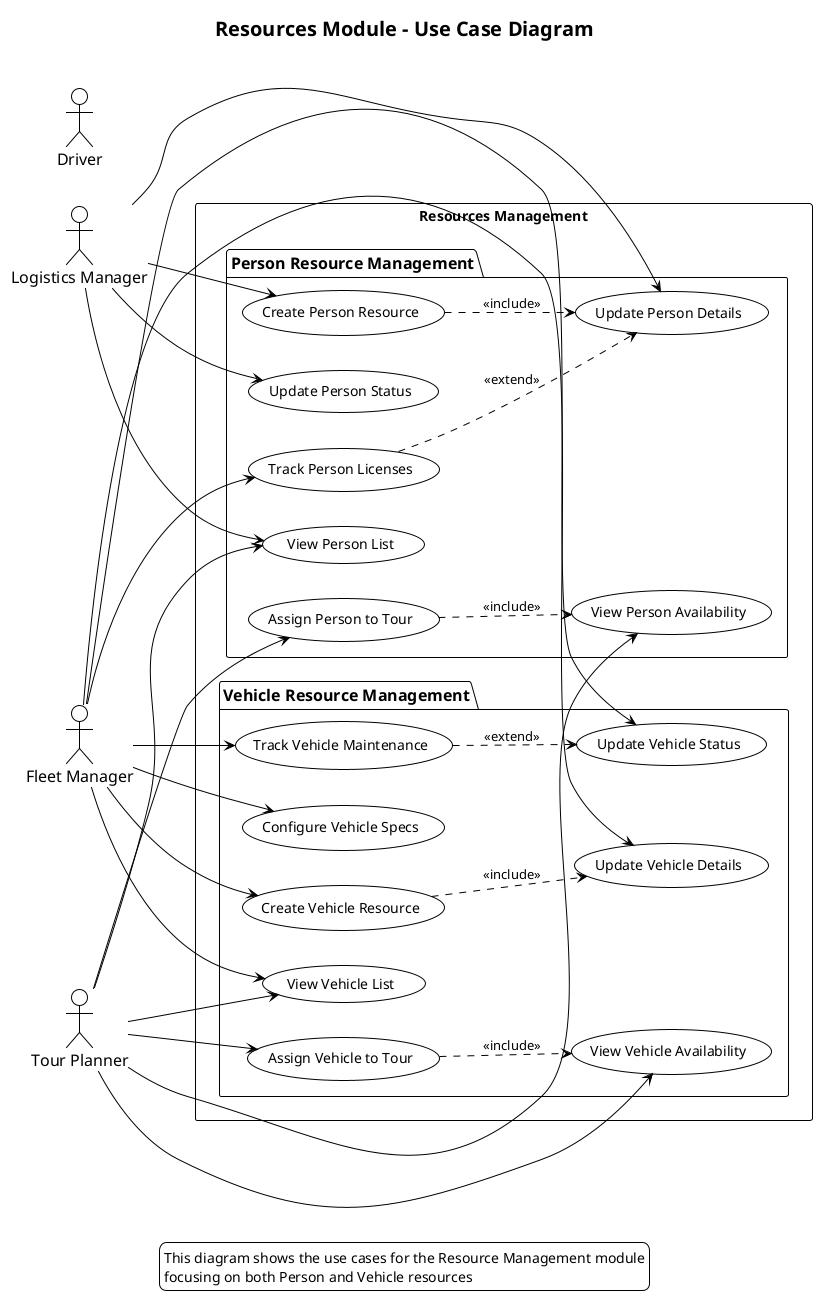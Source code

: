 @startuml Resources Use Case Diagram
!theme plain
skinparam pageFormat A4
skinparam pageOrientation portrait
skinparam usecaseFontSize 14
skinparam actorFontSize 16
skinparam packageFontSize 16
skinparam titleFontSize 20
skinparam legendFontSize 14

title Resources Module - Use Case Diagram

left to right direction

actor "Logistics Manager" as Manager
actor "Driver" as Driver
actor "Fleet Manager" as FleetManager
actor "Tour Planner" as Planner

rectangle "Resources Management" {
  package "Person Resource Management" {
    usecase "Create Person Resource" as CreatePerson
    usecase "Update Person Details" as UpdatePerson
    usecase "View Person List" as ViewPersons
    usecase "Update Person Status" as UpdatePersonStatus
    usecase "Assign Person to Tour" as AssignPerson
    usecase "Track Person Licenses" as TrackLicenses
    usecase "View Person Availability" as ViewPersonAvailability
  }

  package "Vehicle Resource Management" {
    usecase "Create Vehicle Resource" as CreateVehicle
    usecase "Update Vehicle Details" as UpdateVehicle
    usecase "View Vehicle List" as ViewVehicles
    usecase "Update Vehicle Status" as UpdateVehicleStatus
    usecase "Assign Vehicle to Tour" as AssignVehicle
    usecase "Track Vehicle Maintenance" as TrackMaintenance
    usecase "View Vehicle Availability" as ViewVehicleAvailability
    usecase "Configure Vehicle Specs" as ConfigureSpecs
  }
}

' Person Resource relationships
Manager --> CreatePerson
Manager --> UpdatePerson
Manager --> ViewPersons
Manager --> UpdatePersonStatus
Planner --> ViewPersons
Planner --> ViewPersonAvailability
Planner --> AssignPerson
FleetManager --> TrackLicenses

' Vehicle Resource relationships
FleetManager --> CreateVehicle
FleetManager --> UpdateVehicle
FleetManager --> ViewVehicles
FleetManager --> UpdateVehicleStatus
FleetManager --> TrackMaintenance
FleetManager --> ConfigureSpecs
Planner --> ViewVehicles
Planner --> ViewVehicleAvailability
Planner --> AssignVehicle

' Relationships between use cases
CreatePerson ..> UpdatePerson : <<include>>
CreateVehicle ..> UpdateVehicle : <<include>>
AssignPerson ..> ViewPersonAvailability : <<include>>
AssignVehicle ..> ViewVehicleAvailability : <<include>>
TrackLicenses ..> UpdatePerson : <<extend>>
TrackMaintenance ..> UpdateVehicleStatus : <<extend>>

legend
  This diagram shows the use cases for the Resource Management module
  focusing on both Person and Vehicle resources
end legend

@enduml 